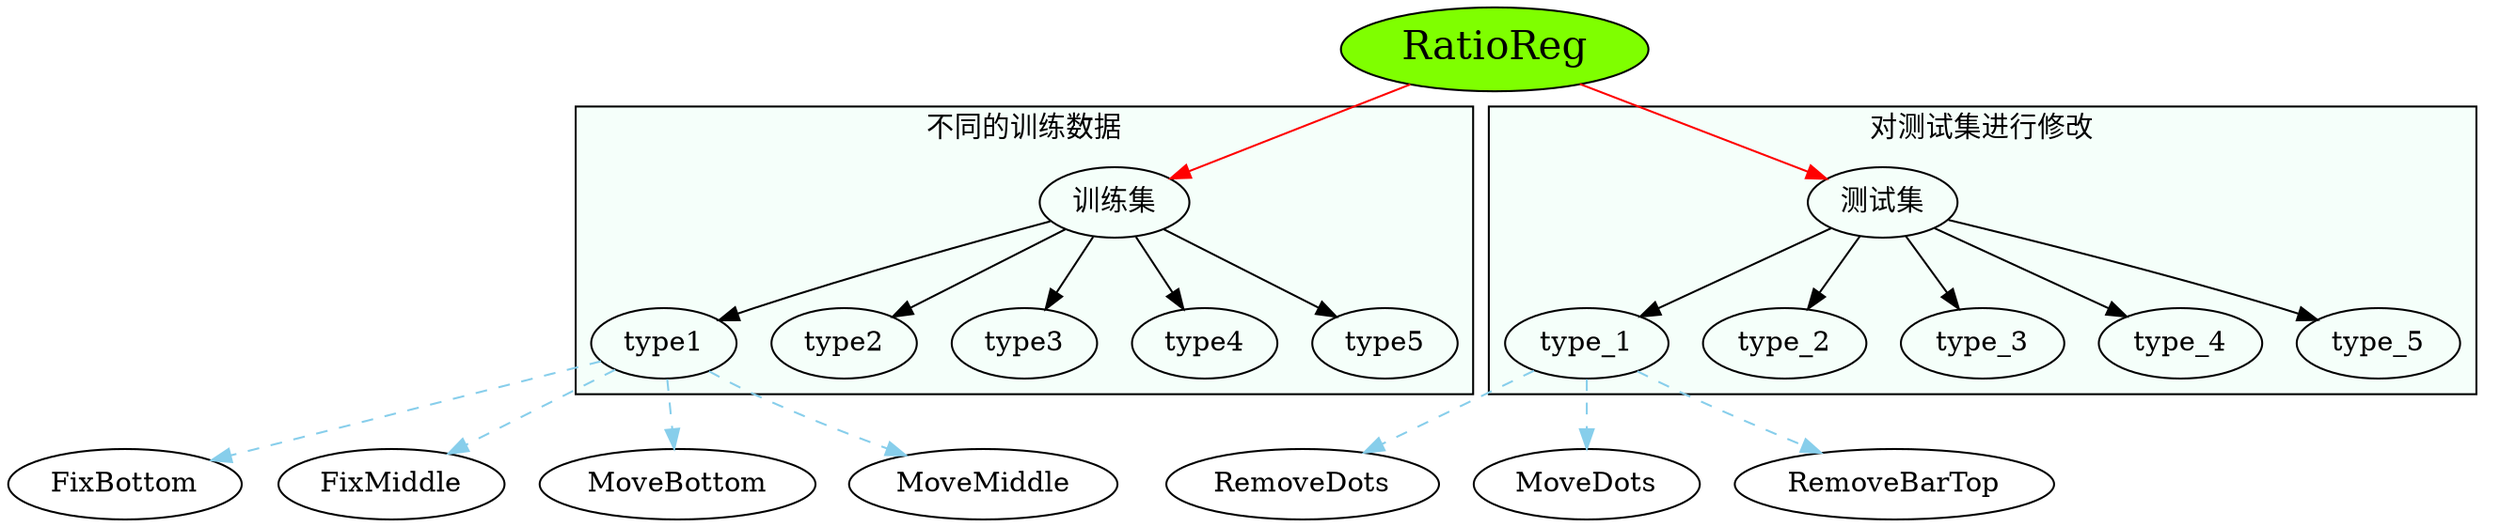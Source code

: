 digraph G {
    RatioReg [style="filled", fontsize = 20, color="black", fillcolor="chartreuse"];
    RatioReg -> 训练集 [color="red"];
    subgraph cluster_traffic{
        bgcolor="mintcream";
        label = "不同的训练数据";
        训练集 -> type1;
        训练集 -> type2;
        训练集 -> type3;
        训练集 -> type4;
        训练集 -> type5;
    }
    type1->FixBottom [style="dashed", color="skyblue"];
    type1->FixMiddle [style="dashed", color="skyblue"];
    type1->MoveBottom [style="dashed", color="skyblue"];
    type1->MoveMiddle [style="dashed", color="skyblue"];
    RatioReg -> 测试集 [color="red"];
    subgraph cluster_rl_env{
        bgcolor = "mintcream";
        label = "对测试集进行修改";
        测试集 -> type_1;
        测试集 -> type_2;
        测试集 -> type_3;
        测试集 -> type_4;
        测试集 -> type_5;
    }
    type_1->RemoveDots [style="dashed", color="skyblue"];
    type_1->MoveDots [style="dashed", color="skyblue"];
    type_1->RemoveBarTop [style="dashed", color="skyblue"];
}